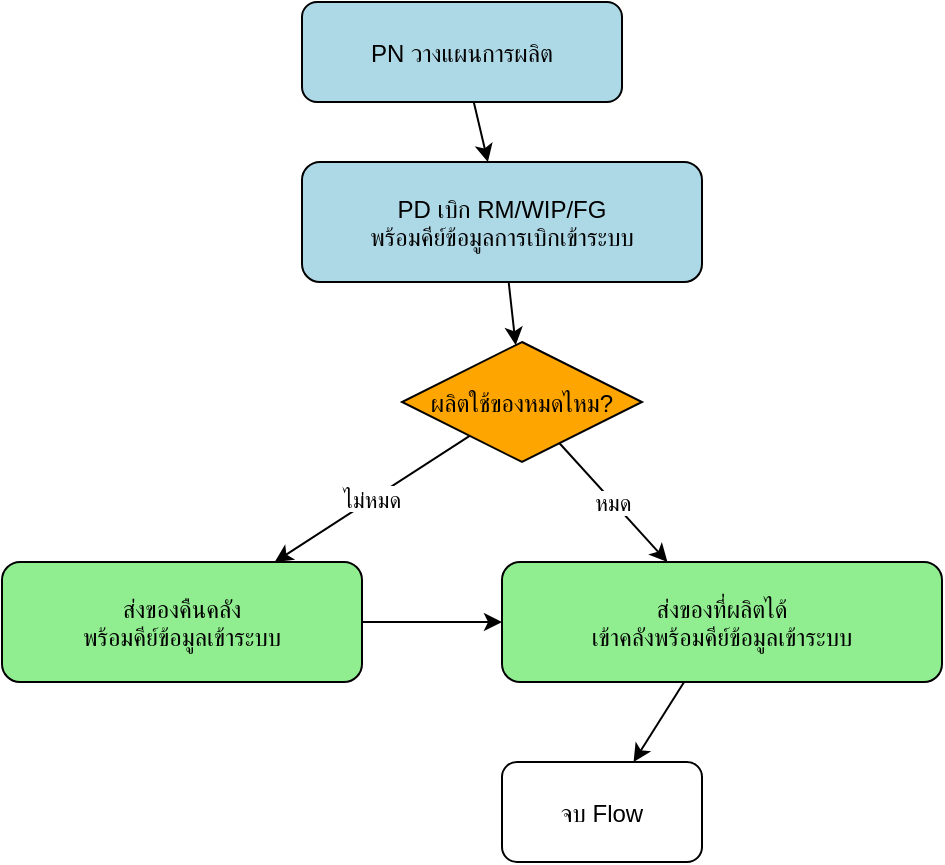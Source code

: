 <mxfile>
  <diagram name="Production Process Flow">
    <mxGraphModel dx="1000" dy="1000" grid="1" gridSize="10" guides="1" tooltips="1" connect="1" arrows="1" fold="1" page="1" pageScale="1" pageWidth="827" pageHeight="1169" math="0">
      <root>
        <mxCell id="0" />
        <mxCell id="1" parent="0" />
        <mxCell id="2" value="PN วางแผนการผลิต" style="rounded=1;fillColor=#ADD8E6;" vertex="1" parent="1">
          <mxGeometry x="200" y="50" width="160" height="50" as="geometry" />
        </mxCell>
        <mxCell id="3" value="PD เบิก RM/WIP/FG&#xa;พร้อมคีย์ข้อมูลการเบิกเข้าระบบ" style="rounded=1;fillColor=#ADD8E6;" vertex="1" parent="1">
          <mxGeometry x="200" y="130" width="200" height="60" as="geometry" />
        </mxCell>
        <mxCell id="4" value="ผลิตใช้ของหมดไหม?" style="rhombus;fillColor=#FFA500;" vertex="1" parent="1">
          <mxGeometry x="250" y="220" width="120" height="60" as="geometry" />
        </mxCell>
        <mxCell id="5" value="ส่งของคืนคลัง&#xa;พร้อมคีย์ข้อมูลเข้าระบบ" style="rounded=1;fillColor=#90EE90;" vertex="1" parent="1">
          <mxGeometry x="50" y="330" width="180" height="60" as="geometry" />
        </mxCell>
        <mxCell id="6" value="ส่งของที่ผลิตได้&#xa;เข้าคลังพร้อมคีย์ข้อมูลเข้าระบบ" style="rounded=1;fillColor=#90EE90;" vertex="1" parent="1">
          <mxGeometry x="300" y="330" width="220" height="60" as="geometry" />
        </mxCell>
        <mxCell id="7" value="จบ Flow" style="rounded=1;fillColor=#FFFFFF;" vertex="1" parent="1">
          <mxGeometry x="300" y="430" width="100" height="50" as="geometry" />
        </mxCell>
        <mxCell id="8" edge="1" parent="1" source="2" target="3">
          <mxGeometry relative="1" as="geometry" />
        </mxCell>
        <mxCell id="9" edge="1" parent="1" source="3" target="4">
          <mxGeometry relative="1" as="geometry" />
        </mxCell>
        <mxCell id="10" value="ไม่หมด" edge="1" parent="1" source="4" target="5">
          <mxGeometry relative="1" as="geometry" />
        </mxCell>
        <mxCell id="11" value="หมด" edge="1" parent="1" source="4" target="6">
          <mxGeometry relative="1" as="geometry" />
        </mxCell>
        <mxCell id="12" edge="1" parent="1" source="5" target="6">
          <mxGeometry relative="1" as="geometry" />
        </mxCell>
        <mxCell id="13" edge="1" parent="1" source="6" target="7">
          <mxGeometry relative="1" as="geometry" />
        </mxCell>
      </root>
    </mxGraphModel>
  </diagram>
</mxfile>
